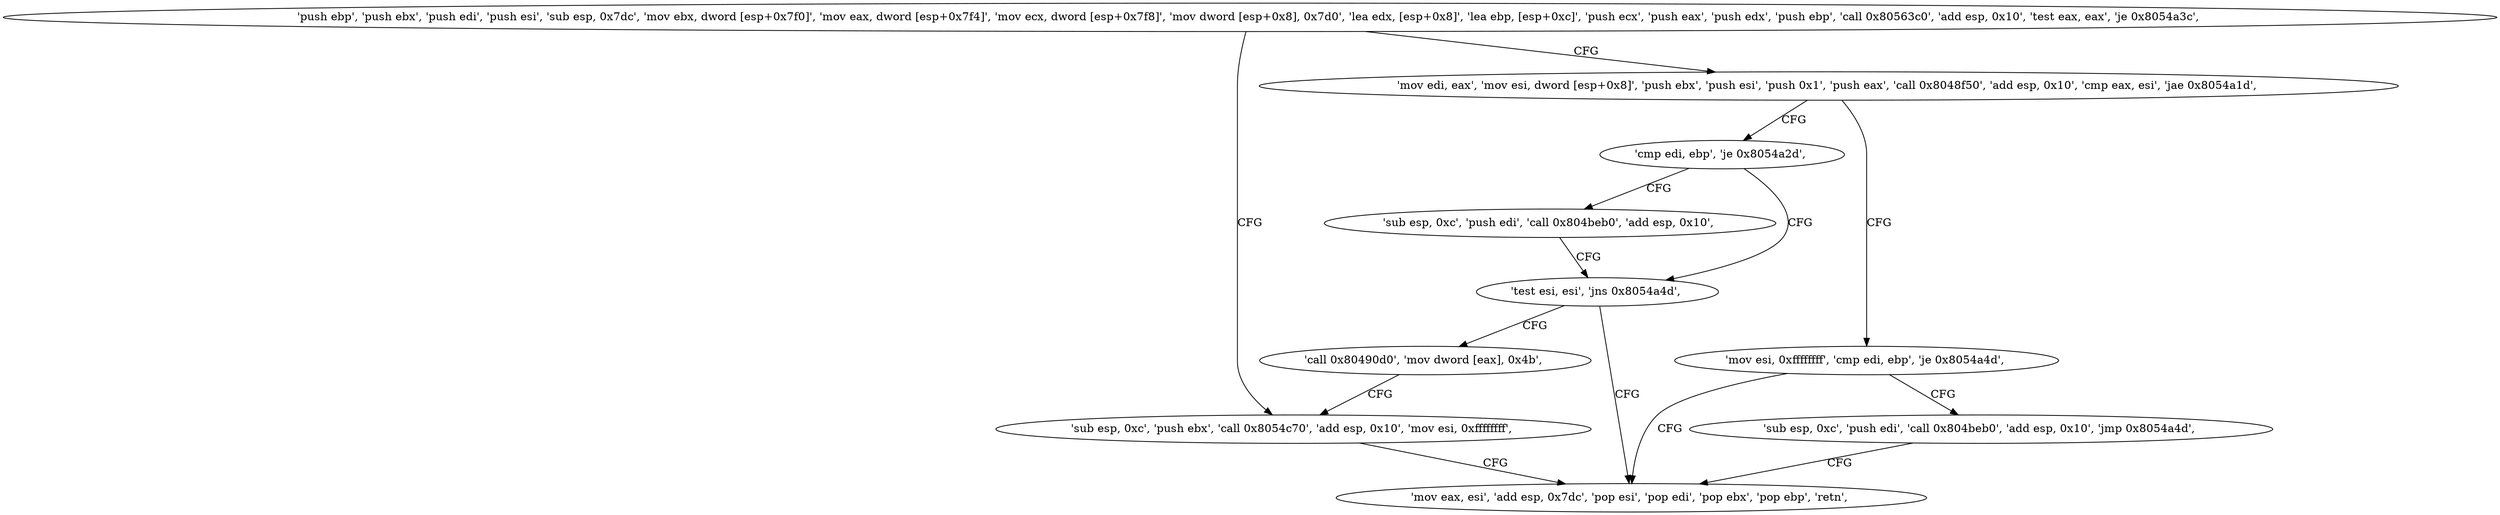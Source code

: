 digraph "func" {
"134564272" [label = "'push ebp', 'push ebx', 'push edi', 'push esi', 'sub esp, 0x7dc', 'mov ebx, dword [esp+0x7f0]', 'mov eax, dword [esp+0x7f4]', 'mov ecx, dword [esp+0x7f8]', 'mov dword [esp+0x8], 0x7d0', 'lea edx, [esp+0x8]', 'lea ebp, [esp+0xc]', 'push ecx', 'push eax', 'push edx', 'push ebp', 'call 0x80563c0', 'add esp, 0x10', 'test eax, eax', 'je 0x8054a3c', " ]
"134564412" [label = "'sub esp, 0xc', 'push ebx', 'call 0x8054c70', 'add esp, 0x10', 'mov esi, 0xffffffff', " ]
"134564335" [label = "'mov edi, eax', 'mov esi, dword [esp+0x8]', 'push ebx', 'push esi', 'push 0x1', 'push eax', 'call 0x8048f50', 'add esp, 0x10', 'cmp eax, esi', 'jae 0x8054a1d', " ]
"134564429" [label = "'mov eax, esi', 'add esp, 0x7dc', 'pop esi', 'pop edi', 'pop ebx', 'pop ebp', 'retn', " ]
"134564381" [label = "'cmp edi, ebp', 'je 0x8054a2d', " ]
"134564358" [label = "'mov esi, 0xffffffff', 'cmp edi, ebp', 'je 0x8054a4d', " ]
"134564397" [label = "'test esi, esi', 'jns 0x8054a4d', " ]
"134564385" [label = "'sub esp, 0xc', 'push edi', 'call 0x804beb0', 'add esp, 0x10', " ]
"134564367" [label = "'sub esp, 0xc', 'push edi', 'call 0x804beb0', 'add esp, 0x10', 'jmp 0x8054a4d', " ]
"134564401" [label = "'call 0x80490d0', 'mov dword [eax], 0x4b', " ]
"134564272" -> "134564412" [ label = "CFG" ]
"134564272" -> "134564335" [ label = "CFG" ]
"134564412" -> "134564429" [ label = "CFG" ]
"134564335" -> "134564381" [ label = "CFG" ]
"134564335" -> "134564358" [ label = "CFG" ]
"134564381" -> "134564397" [ label = "CFG" ]
"134564381" -> "134564385" [ label = "CFG" ]
"134564358" -> "134564429" [ label = "CFG" ]
"134564358" -> "134564367" [ label = "CFG" ]
"134564397" -> "134564429" [ label = "CFG" ]
"134564397" -> "134564401" [ label = "CFG" ]
"134564385" -> "134564397" [ label = "CFG" ]
"134564367" -> "134564429" [ label = "CFG" ]
"134564401" -> "134564412" [ label = "CFG" ]
}
